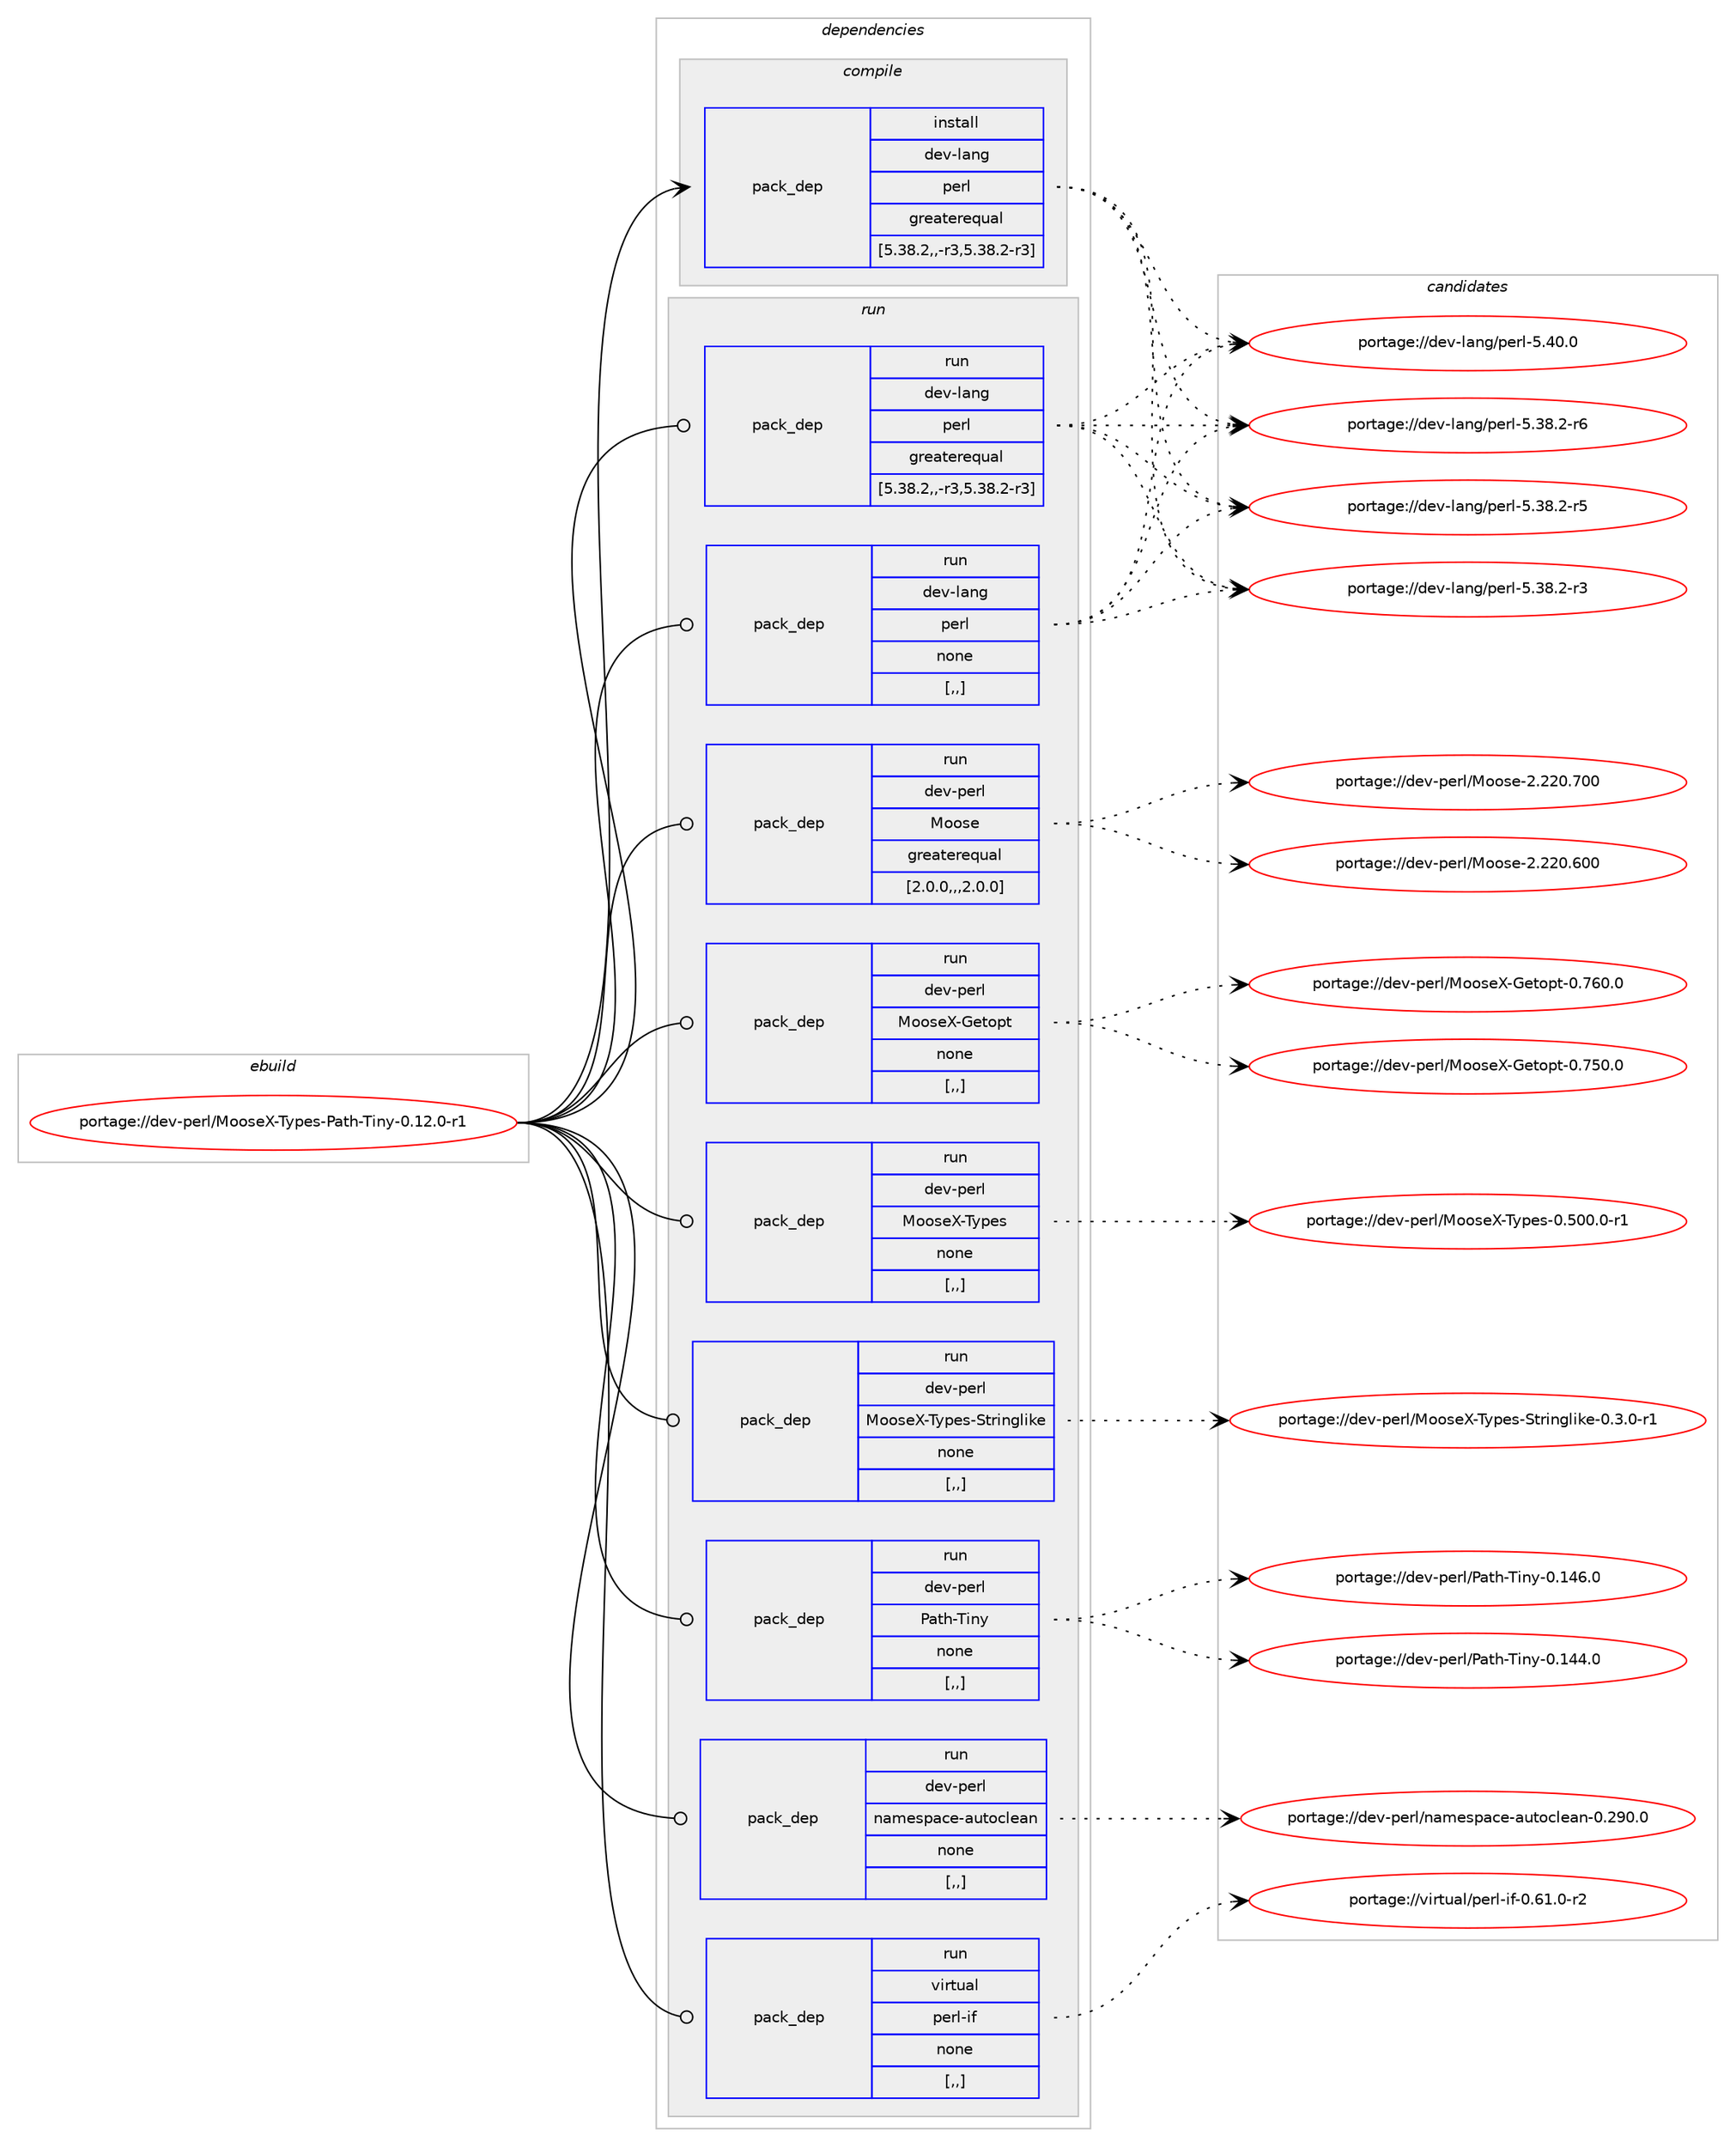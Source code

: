 digraph prolog {

# *************
# Graph options
# *************

newrank=true;
concentrate=true;
compound=true;
graph [rankdir=LR,fontname=Helvetica,fontsize=10,ranksep=1.5];#, ranksep=2.5, nodesep=0.2];
edge  [arrowhead=vee];
node  [fontname=Helvetica,fontsize=10];

# **********
# The ebuild
# **********

subgraph cluster_leftcol {
color=gray;
label=<<i>ebuild</i>>;
id [label="portage://dev-perl/MooseX-Types-Path-Tiny-0.12.0-r1", color=red, width=4, href="../dev-perl/MooseX-Types-Path-Tiny-0.12.0-r1.svg"];
}

# ****************
# The dependencies
# ****************

subgraph cluster_midcol {
color=gray;
label=<<i>dependencies</i>>;
subgraph cluster_compile {
fillcolor="#eeeeee";
style=filled;
label=<<i>compile</i>>;
subgraph pack463186 {
dependency628171 [label=<<TABLE BORDER="0" CELLBORDER="1" CELLSPACING="0" CELLPADDING="4" WIDTH="220"><TR><TD ROWSPAN="6" CELLPADDING="30">pack_dep</TD></TR><TR><TD WIDTH="110">install</TD></TR><TR><TD>dev-lang</TD></TR><TR><TD>perl</TD></TR><TR><TD>greaterequal</TD></TR><TR><TD>[5.38.2,,-r3,5.38.2-r3]</TD></TR></TABLE>>, shape=none, color=blue];
}
id:e -> dependency628171:w [weight=20,style="solid",arrowhead="vee"];
}
subgraph cluster_compileandrun {
fillcolor="#eeeeee";
style=filled;
label=<<i>compile and run</i>>;
}
subgraph cluster_run {
fillcolor="#eeeeee";
style=filled;
label=<<i>run</i>>;
subgraph pack463187 {
dependency628172 [label=<<TABLE BORDER="0" CELLBORDER="1" CELLSPACING="0" CELLPADDING="4" WIDTH="220"><TR><TD ROWSPAN="6" CELLPADDING="30">pack_dep</TD></TR><TR><TD WIDTH="110">run</TD></TR><TR><TD>dev-lang</TD></TR><TR><TD>perl</TD></TR><TR><TD>greaterequal</TD></TR><TR><TD>[5.38.2,,-r3,5.38.2-r3]</TD></TR></TABLE>>, shape=none, color=blue];
}
id:e -> dependency628172:w [weight=20,style="solid",arrowhead="odot"];
subgraph pack463188 {
dependency628173 [label=<<TABLE BORDER="0" CELLBORDER="1" CELLSPACING="0" CELLPADDING="4" WIDTH="220"><TR><TD ROWSPAN="6" CELLPADDING="30">pack_dep</TD></TR><TR><TD WIDTH="110">run</TD></TR><TR><TD>dev-lang</TD></TR><TR><TD>perl</TD></TR><TR><TD>none</TD></TR><TR><TD>[,,]</TD></TR></TABLE>>, shape=none, color=blue];
}
id:e -> dependency628173:w [weight=20,style="solid",arrowhead="odot"];
subgraph pack463189 {
dependency628174 [label=<<TABLE BORDER="0" CELLBORDER="1" CELLSPACING="0" CELLPADDING="4" WIDTH="220"><TR><TD ROWSPAN="6" CELLPADDING="30">pack_dep</TD></TR><TR><TD WIDTH="110">run</TD></TR><TR><TD>dev-perl</TD></TR><TR><TD>Moose</TD></TR><TR><TD>greaterequal</TD></TR><TR><TD>[2.0.0,,,2.0.0]</TD></TR></TABLE>>, shape=none, color=blue];
}
id:e -> dependency628174:w [weight=20,style="solid",arrowhead="odot"];
subgraph pack463190 {
dependency628175 [label=<<TABLE BORDER="0" CELLBORDER="1" CELLSPACING="0" CELLPADDING="4" WIDTH="220"><TR><TD ROWSPAN="6" CELLPADDING="30">pack_dep</TD></TR><TR><TD WIDTH="110">run</TD></TR><TR><TD>dev-perl</TD></TR><TR><TD>MooseX-Getopt</TD></TR><TR><TD>none</TD></TR><TR><TD>[,,]</TD></TR></TABLE>>, shape=none, color=blue];
}
id:e -> dependency628175:w [weight=20,style="solid",arrowhead="odot"];
subgraph pack463191 {
dependency628176 [label=<<TABLE BORDER="0" CELLBORDER="1" CELLSPACING="0" CELLPADDING="4" WIDTH="220"><TR><TD ROWSPAN="6" CELLPADDING="30">pack_dep</TD></TR><TR><TD WIDTH="110">run</TD></TR><TR><TD>dev-perl</TD></TR><TR><TD>MooseX-Types</TD></TR><TR><TD>none</TD></TR><TR><TD>[,,]</TD></TR></TABLE>>, shape=none, color=blue];
}
id:e -> dependency628176:w [weight=20,style="solid",arrowhead="odot"];
subgraph pack463192 {
dependency628177 [label=<<TABLE BORDER="0" CELLBORDER="1" CELLSPACING="0" CELLPADDING="4" WIDTH="220"><TR><TD ROWSPAN="6" CELLPADDING="30">pack_dep</TD></TR><TR><TD WIDTH="110">run</TD></TR><TR><TD>dev-perl</TD></TR><TR><TD>MooseX-Types-Stringlike</TD></TR><TR><TD>none</TD></TR><TR><TD>[,,]</TD></TR></TABLE>>, shape=none, color=blue];
}
id:e -> dependency628177:w [weight=20,style="solid",arrowhead="odot"];
subgraph pack463193 {
dependency628178 [label=<<TABLE BORDER="0" CELLBORDER="1" CELLSPACING="0" CELLPADDING="4" WIDTH="220"><TR><TD ROWSPAN="6" CELLPADDING="30">pack_dep</TD></TR><TR><TD WIDTH="110">run</TD></TR><TR><TD>dev-perl</TD></TR><TR><TD>Path-Tiny</TD></TR><TR><TD>none</TD></TR><TR><TD>[,,]</TD></TR></TABLE>>, shape=none, color=blue];
}
id:e -> dependency628178:w [weight=20,style="solid",arrowhead="odot"];
subgraph pack463194 {
dependency628179 [label=<<TABLE BORDER="0" CELLBORDER="1" CELLSPACING="0" CELLPADDING="4" WIDTH="220"><TR><TD ROWSPAN="6" CELLPADDING="30">pack_dep</TD></TR><TR><TD WIDTH="110">run</TD></TR><TR><TD>dev-perl</TD></TR><TR><TD>namespace-autoclean</TD></TR><TR><TD>none</TD></TR><TR><TD>[,,]</TD></TR></TABLE>>, shape=none, color=blue];
}
id:e -> dependency628179:w [weight=20,style="solid",arrowhead="odot"];
subgraph pack463195 {
dependency628180 [label=<<TABLE BORDER="0" CELLBORDER="1" CELLSPACING="0" CELLPADDING="4" WIDTH="220"><TR><TD ROWSPAN="6" CELLPADDING="30">pack_dep</TD></TR><TR><TD WIDTH="110">run</TD></TR><TR><TD>virtual</TD></TR><TR><TD>perl-if</TD></TR><TR><TD>none</TD></TR><TR><TD>[,,]</TD></TR></TABLE>>, shape=none, color=blue];
}
id:e -> dependency628180:w [weight=20,style="solid",arrowhead="odot"];
}
}

# **************
# The candidates
# **************

subgraph cluster_choices {
rank=same;
color=gray;
label=<<i>candidates</i>>;

subgraph choice463186 {
color=black;
nodesep=1;
choice10010111845108971101034711210111410845534652484648 [label="portage://dev-lang/perl-5.40.0", color=red, width=4,href="../dev-lang/perl-5.40.0.svg"];
choice100101118451089711010347112101114108455346515646504511454 [label="portage://dev-lang/perl-5.38.2-r6", color=red, width=4,href="../dev-lang/perl-5.38.2-r6.svg"];
choice100101118451089711010347112101114108455346515646504511453 [label="portage://dev-lang/perl-5.38.2-r5", color=red, width=4,href="../dev-lang/perl-5.38.2-r5.svg"];
choice100101118451089711010347112101114108455346515646504511451 [label="portage://dev-lang/perl-5.38.2-r3", color=red, width=4,href="../dev-lang/perl-5.38.2-r3.svg"];
dependency628171:e -> choice10010111845108971101034711210111410845534652484648:w [style=dotted,weight="100"];
dependency628171:e -> choice100101118451089711010347112101114108455346515646504511454:w [style=dotted,weight="100"];
dependency628171:e -> choice100101118451089711010347112101114108455346515646504511453:w [style=dotted,weight="100"];
dependency628171:e -> choice100101118451089711010347112101114108455346515646504511451:w [style=dotted,weight="100"];
}
subgraph choice463187 {
color=black;
nodesep=1;
choice10010111845108971101034711210111410845534652484648 [label="portage://dev-lang/perl-5.40.0", color=red, width=4,href="../dev-lang/perl-5.40.0.svg"];
choice100101118451089711010347112101114108455346515646504511454 [label="portage://dev-lang/perl-5.38.2-r6", color=red, width=4,href="../dev-lang/perl-5.38.2-r6.svg"];
choice100101118451089711010347112101114108455346515646504511453 [label="portage://dev-lang/perl-5.38.2-r5", color=red, width=4,href="../dev-lang/perl-5.38.2-r5.svg"];
choice100101118451089711010347112101114108455346515646504511451 [label="portage://dev-lang/perl-5.38.2-r3", color=red, width=4,href="../dev-lang/perl-5.38.2-r3.svg"];
dependency628172:e -> choice10010111845108971101034711210111410845534652484648:w [style=dotted,weight="100"];
dependency628172:e -> choice100101118451089711010347112101114108455346515646504511454:w [style=dotted,weight="100"];
dependency628172:e -> choice100101118451089711010347112101114108455346515646504511453:w [style=dotted,weight="100"];
dependency628172:e -> choice100101118451089711010347112101114108455346515646504511451:w [style=dotted,weight="100"];
}
subgraph choice463188 {
color=black;
nodesep=1;
choice10010111845108971101034711210111410845534652484648 [label="portage://dev-lang/perl-5.40.0", color=red, width=4,href="../dev-lang/perl-5.40.0.svg"];
choice100101118451089711010347112101114108455346515646504511454 [label="portage://dev-lang/perl-5.38.2-r6", color=red, width=4,href="../dev-lang/perl-5.38.2-r6.svg"];
choice100101118451089711010347112101114108455346515646504511453 [label="portage://dev-lang/perl-5.38.2-r5", color=red, width=4,href="../dev-lang/perl-5.38.2-r5.svg"];
choice100101118451089711010347112101114108455346515646504511451 [label="portage://dev-lang/perl-5.38.2-r3", color=red, width=4,href="../dev-lang/perl-5.38.2-r3.svg"];
dependency628173:e -> choice10010111845108971101034711210111410845534652484648:w [style=dotted,weight="100"];
dependency628173:e -> choice100101118451089711010347112101114108455346515646504511454:w [style=dotted,weight="100"];
dependency628173:e -> choice100101118451089711010347112101114108455346515646504511453:w [style=dotted,weight="100"];
dependency628173:e -> choice100101118451089711010347112101114108455346515646504511451:w [style=dotted,weight="100"];
}
subgraph choice463189 {
color=black;
nodesep=1;
choice10010111845112101114108477711111111510145504650504846554848 [label="portage://dev-perl/Moose-2.220.700", color=red, width=4,href="../dev-perl/Moose-2.220.700.svg"];
choice10010111845112101114108477711111111510145504650504846544848 [label="portage://dev-perl/Moose-2.220.600", color=red, width=4,href="../dev-perl/Moose-2.220.600.svg"];
dependency628174:e -> choice10010111845112101114108477711111111510145504650504846554848:w [style=dotted,weight="100"];
dependency628174:e -> choice10010111845112101114108477711111111510145504650504846544848:w [style=dotted,weight="100"];
}
subgraph choice463190 {
color=black;
nodesep=1;
choice1001011184511210111410847771111111151018845711011161111121164548465554484648 [label="portage://dev-perl/MooseX-Getopt-0.760.0", color=red, width=4,href="../dev-perl/MooseX-Getopt-0.760.0.svg"];
choice1001011184511210111410847771111111151018845711011161111121164548465553484648 [label="portage://dev-perl/MooseX-Getopt-0.750.0", color=red, width=4,href="../dev-perl/MooseX-Getopt-0.750.0.svg"];
dependency628175:e -> choice1001011184511210111410847771111111151018845711011161111121164548465554484648:w [style=dotted,weight="100"];
dependency628175:e -> choice1001011184511210111410847771111111151018845711011161111121164548465553484648:w [style=dotted,weight="100"];
}
subgraph choice463191 {
color=black;
nodesep=1;
choice10010111845112101114108477711111111510188458412111210111545484653484846484511449 [label="portage://dev-perl/MooseX-Types-0.500.0-r1", color=red, width=4,href="../dev-perl/MooseX-Types-0.500.0-r1.svg"];
dependency628176:e -> choice10010111845112101114108477711111111510188458412111210111545484653484846484511449:w [style=dotted,weight="100"];
}
subgraph choice463192 {
color=black;
nodesep=1;
choice10010111845112101114108477711111111510188458412111210111545831161141051101031081051071014548465146484511449 [label="portage://dev-perl/MooseX-Types-Stringlike-0.3.0-r1", color=red, width=4,href="../dev-perl/MooseX-Types-Stringlike-0.3.0-r1.svg"];
dependency628177:e -> choice10010111845112101114108477711111111510188458412111210111545831161141051101031081051071014548465146484511449:w [style=dotted,weight="100"];
}
subgraph choice463193 {
color=black;
nodesep=1;
choice1001011184511210111410847809711610445841051101214548464952544648 [label="portage://dev-perl/Path-Tiny-0.146.0", color=red, width=4,href="../dev-perl/Path-Tiny-0.146.0.svg"];
choice1001011184511210111410847809711610445841051101214548464952524648 [label="portage://dev-perl/Path-Tiny-0.144.0", color=red, width=4,href="../dev-perl/Path-Tiny-0.144.0.svg"];
dependency628178:e -> choice1001011184511210111410847809711610445841051101214548464952544648:w [style=dotted,weight="100"];
dependency628178:e -> choice1001011184511210111410847809711610445841051101214548464952524648:w [style=dotted,weight="100"];
}
subgraph choice463194 {
color=black;
nodesep=1;
choice1001011184511210111410847110971091011151129799101459711711611199108101971104548465057484648 [label="portage://dev-perl/namespace-autoclean-0.290.0", color=red, width=4,href="../dev-perl/namespace-autoclean-0.290.0.svg"];
dependency628179:e -> choice1001011184511210111410847110971091011151129799101459711711611199108101971104548465057484648:w [style=dotted,weight="100"];
}
subgraph choice463195 {
color=black;
nodesep=1;
choice118105114116117971084711210111410845105102454846544946484511450 [label="portage://virtual/perl-if-0.61.0-r2", color=red, width=4,href="../virtual/perl-if-0.61.0-r2.svg"];
dependency628180:e -> choice118105114116117971084711210111410845105102454846544946484511450:w [style=dotted,weight="100"];
}
}

}
